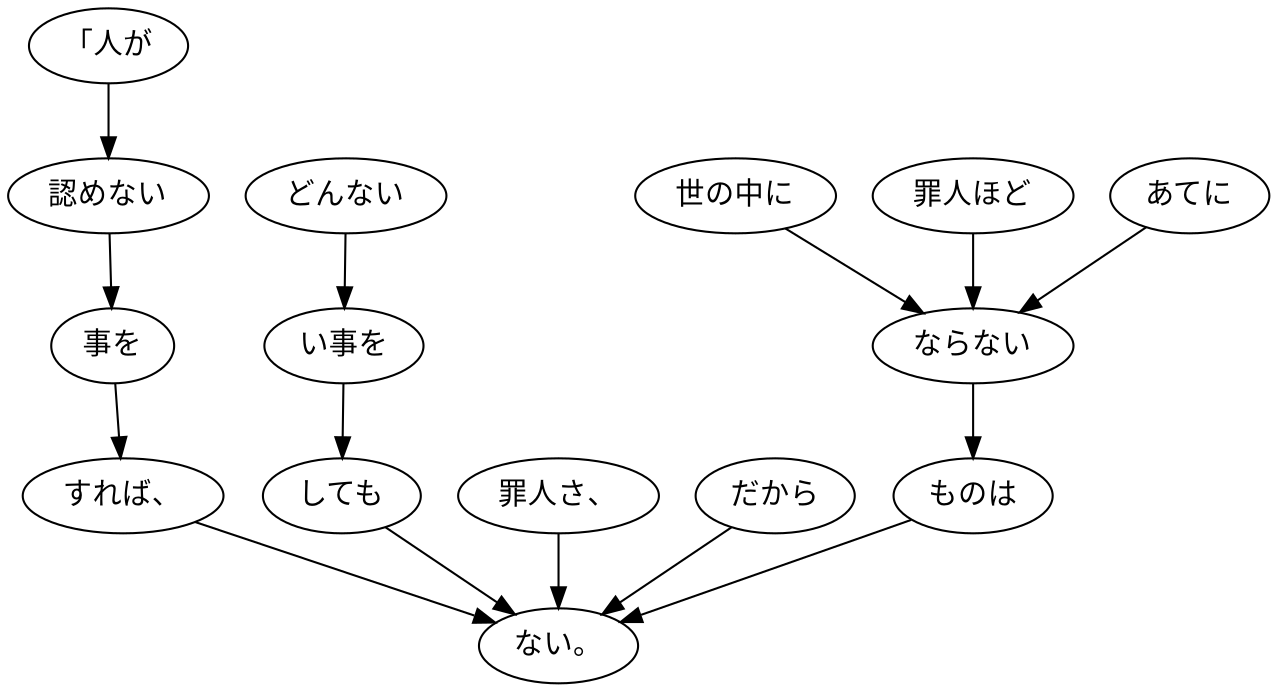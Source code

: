 digraph graph8094 {
	node0 [label="「人が"];
	node1 [label="認めない"];
	node2 [label="事を"];
	node3 [label="すれば、"];
	node4 [label="どんない"];
	node5 [label="い事を"];
	node6 [label="しても"];
	node7 [label="罪人さ、"];
	node8 [label="だから"];
	node9 [label="世の中に"];
	node10 [label="罪人ほど"];
	node11 [label="あてに"];
	node12 [label="ならない"];
	node13 [label="ものは"];
	node14 [label="ない。"];
	node0 -> node1;
	node1 -> node2;
	node2 -> node3;
	node3 -> node14;
	node4 -> node5;
	node5 -> node6;
	node6 -> node14;
	node7 -> node14;
	node8 -> node14;
	node9 -> node12;
	node10 -> node12;
	node11 -> node12;
	node12 -> node13;
	node13 -> node14;
}
